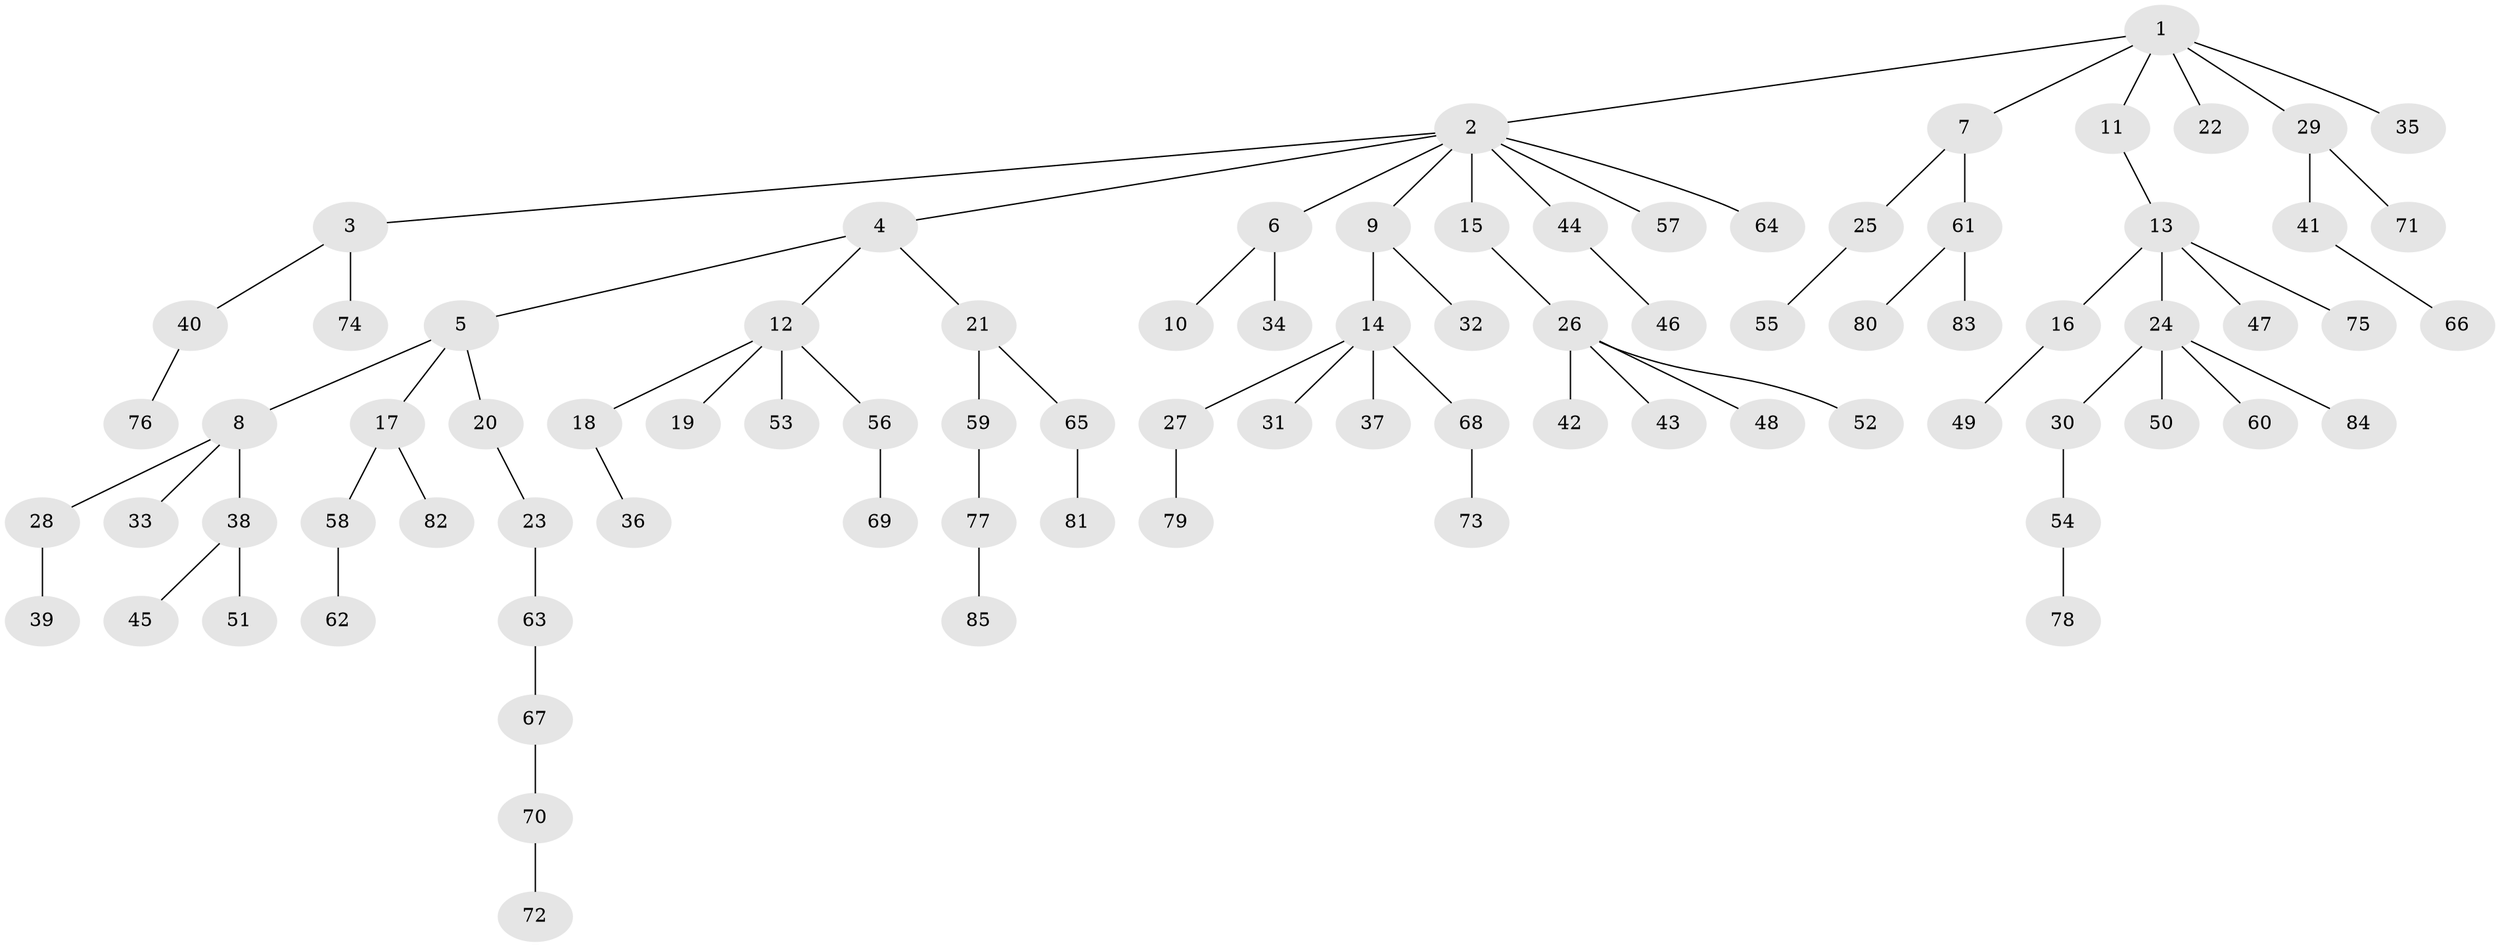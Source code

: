 // coarse degree distribution, {1: 0.7941176470588235, 2: 0.17647058823529413, 27: 0.029411764705882353}
// Generated by graph-tools (version 1.1) at 2025/56/03/04/25 21:56:37]
// undirected, 85 vertices, 84 edges
graph export_dot {
graph [start="1"]
  node [color=gray90,style=filled];
  1;
  2;
  3;
  4;
  5;
  6;
  7;
  8;
  9;
  10;
  11;
  12;
  13;
  14;
  15;
  16;
  17;
  18;
  19;
  20;
  21;
  22;
  23;
  24;
  25;
  26;
  27;
  28;
  29;
  30;
  31;
  32;
  33;
  34;
  35;
  36;
  37;
  38;
  39;
  40;
  41;
  42;
  43;
  44;
  45;
  46;
  47;
  48;
  49;
  50;
  51;
  52;
  53;
  54;
  55;
  56;
  57;
  58;
  59;
  60;
  61;
  62;
  63;
  64;
  65;
  66;
  67;
  68;
  69;
  70;
  71;
  72;
  73;
  74;
  75;
  76;
  77;
  78;
  79;
  80;
  81;
  82;
  83;
  84;
  85;
  1 -- 2;
  1 -- 7;
  1 -- 11;
  1 -- 22;
  1 -- 29;
  1 -- 35;
  2 -- 3;
  2 -- 4;
  2 -- 6;
  2 -- 9;
  2 -- 15;
  2 -- 44;
  2 -- 57;
  2 -- 64;
  3 -- 40;
  3 -- 74;
  4 -- 5;
  4 -- 12;
  4 -- 21;
  5 -- 8;
  5 -- 17;
  5 -- 20;
  6 -- 10;
  6 -- 34;
  7 -- 25;
  7 -- 61;
  8 -- 28;
  8 -- 33;
  8 -- 38;
  9 -- 14;
  9 -- 32;
  11 -- 13;
  12 -- 18;
  12 -- 19;
  12 -- 53;
  12 -- 56;
  13 -- 16;
  13 -- 24;
  13 -- 47;
  13 -- 75;
  14 -- 27;
  14 -- 31;
  14 -- 37;
  14 -- 68;
  15 -- 26;
  16 -- 49;
  17 -- 58;
  17 -- 82;
  18 -- 36;
  20 -- 23;
  21 -- 59;
  21 -- 65;
  23 -- 63;
  24 -- 30;
  24 -- 50;
  24 -- 60;
  24 -- 84;
  25 -- 55;
  26 -- 42;
  26 -- 43;
  26 -- 48;
  26 -- 52;
  27 -- 79;
  28 -- 39;
  29 -- 41;
  29 -- 71;
  30 -- 54;
  38 -- 45;
  38 -- 51;
  40 -- 76;
  41 -- 66;
  44 -- 46;
  54 -- 78;
  56 -- 69;
  58 -- 62;
  59 -- 77;
  61 -- 80;
  61 -- 83;
  63 -- 67;
  65 -- 81;
  67 -- 70;
  68 -- 73;
  70 -- 72;
  77 -- 85;
}
